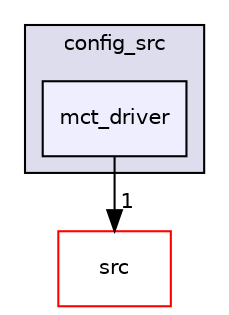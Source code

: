 digraph "/glade/work/altuntas/doxygen/MOM6/config_src/mct_driver" {
  compound=true
  node [ fontsize="10", fontname="Helvetica"];
  edge [ labelfontsize="10", labelfontname="Helvetica"];
  subgraph clusterdir_bbbeac63f53ec5ea699fa4cbaa8c4afb {
    graph [ bgcolor="#ddddee", pencolor="black", label="config_src" fontname="Helvetica", fontsize="10", URL="dir_bbbeac63f53ec5ea699fa4cbaa8c4afb.html"]
  dir_549bebe32c2edfb405289e93a5218a19 [shape=box, label="mct_driver", style="filled", fillcolor="#eeeeff", pencolor="black", URL="dir_549bebe32c2edfb405289e93a5218a19.html"];
  }
  dir_68267d1309a1af8e8297ef4c3efbcdba [shape=box label="src" fillcolor="white" style="filled" color="red" URL="dir_68267d1309a1af8e8297ef4c3efbcdba.html"];
  dir_549bebe32c2edfb405289e93a5218a19->dir_68267d1309a1af8e8297ef4c3efbcdba [headlabel="1", labeldistance=1.5 headhref="dir_000001_000005.html"];
}
